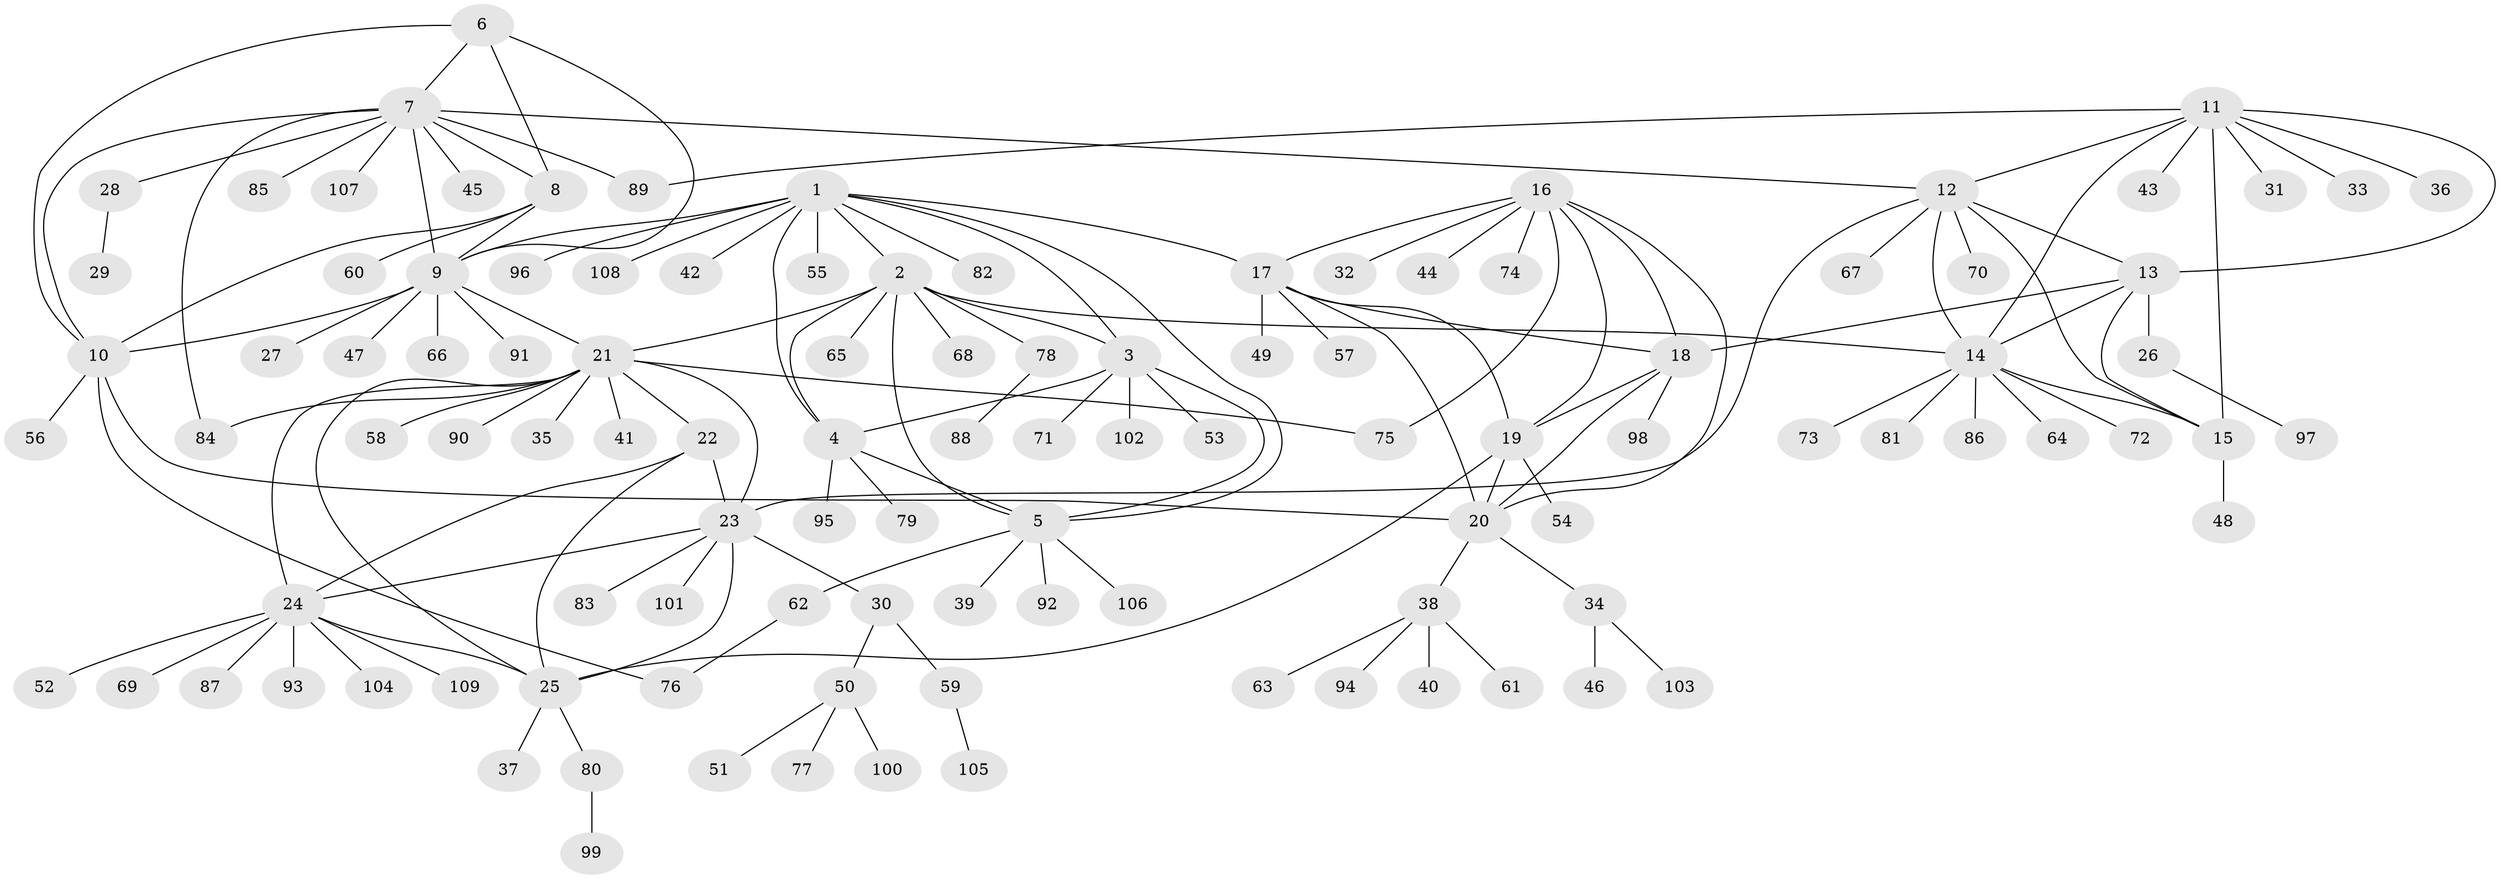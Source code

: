 // coarse degree distribution, {7: 0.0625, 11: 0.03125, 4: 0.0625, 5: 0.03125, 10: 0.03125, 6: 0.0625, 8: 0.03125, 9: 0.03125, 1: 0.65625}
// Generated by graph-tools (version 1.1) at 2025/19/03/04/25 18:19:48]
// undirected, 109 vertices, 148 edges
graph export_dot {
graph [start="1"]
  node [color=gray90,style=filled];
  1;
  2;
  3;
  4;
  5;
  6;
  7;
  8;
  9;
  10;
  11;
  12;
  13;
  14;
  15;
  16;
  17;
  18;
  19;
  20;
  21;
  22;
  23;
  24;
  25;
  26;
  27;
  28;
  29;
  30;
  31;
  32;
  33;
  34;
  35;
  36;
  37;
  38;
  39;
  40;
  41;
  42;
  43;
  44;
  45;
  46;
  47;
  48;
  49;
  50;
  51;
  52;
  53;
  54;
  55;
  56;
  57;
  58;
  59;
  60;
  61;
  62;
  63;
  64;
  65;
  66;
  67;
  68;
  69;
  70;
  71;
  72;
  73;
  74;
  75;
  76;
  77;
  78;
  79;
  80;
  81;
  82;
  83;
  84;
  85;
  86;
  87;
  88;
  89;
  90;
  91;
  92;
  93;
  94;
  95;
  96;
  97;
  98;
  99;
  100;
  101;
  102;
  103;
  104;
  105;
  106;
  107;
  108;
  109;
  1 -- 2;
  1 -- 3;
  1 -- 4;
  1 -- 5;
  1 -- 9;
  1 -- 17;
  1 -- 42;
  1 -- 55;
  1 -- 82;
  1 -- 96;
  1 -- 108;
  2 -- 3;
  2 -- 4;
  2 -- 5;
  2 -- 14;
  2 -- 21;
  2 -- 65;
  2 -- 68;
  2 -- 78;
  3 -- 4;
  3 -- 5;
  3 -- 53;
  3 -- 71;
  3 -- 102;
  4 -- 5;
  4 -- 79;
  4 -- 95;
  5 -- 39;
  5 -- 62;
  5 -- 92;
  5 -- 106;
  6 -- 7;
  6 -- 8;
  6 -- 9;
  6 -- 10;
  7 -- 8;
  7 -- 9;
  7 -- 10;
  7 -- 12;
  7 -- 28;
  7 -- 45;
  7 -- 84;
  7 -- 85;
  7 -- 89;
  7 -- 107;
  8 -- 9;
  8 -- 10;
  8 -- 60;
  9 -- 10;
  9 -- 21;
  9 -- 27;
  9 -- 47;
  9 -- 66;
  9 -- 91;
  10 -- 20;
  10 -- 56;
  10 -- 76;
  11 -- 12;
  11 -- 13;
  11 -- 14;
  11 -- 15;
  11 -- 31;
  11 -- 33;
  11 -- 36;
  11 -- 43;
  11 -- 89;
  12 -- 13;
  12 -- 14;
  12 -- 15;
  12 -- 23;
  12 -- 67;
  12 -- 70;
  13 -- 14;
  13 -- 15;
  13 -- 18;
  13 -- 26;
  14 -- 15;
  14 -- 64;
  14 -- 72;
  14 -- 73;
  14 -- 81;
  14 -- 86;
  15 -- 48;
  16 -- 17;
  16 -- 18;
  16 -- 19;
  16 -- 20;
  16 -- 32;
  16 -- 44;
  16 -- 74;
  16 -- 75;
  17 -- 18;
  17 -- 19;
  17 -- 20;
  17 -- 49;
  17 -- 57;
  18 -- 19;
  18 -- 20;
  18 -- 98;
  19 -- 20;
  19 -- 25;
  19 -- 54;
  20 -- 34;
  20 -- 38;
  21 -- 22;
  21 -- 23;
  21 -- 24;
  21 -- 25;
  21 -- 35;
  21 -- 41;
  21 -- 58;
  21 -- 75;
  21 -- 84;
  21 -- 90;
  22 -- 23;
  22 -- 24;
  22 -- 25;
  23 -- 24;
  23 -- 25;
  23 -- 30;
  23 -- 83;
  23 -- 101;
  24 -- 25;
  24 -- 52;
  24 -- 69;
  24 -- 87;
  24 -- 93;
  24 -- 104;
  24 -- 109;
  25 -- 37;
  25 -- 80;
  26 -- 97;
  28 -- 29;
  30 -- 50;
  30 -- 59;
  34 -- 46;
  34 -- 103;
  38 -- 40;
  38 -- 61;
  38 -- 63;
  38 -- 94;
  50 -- 51;
  50 -- 77;
  50 -- 100;
  59 -- 105;
  62 -- 76;
  78 -- 88;
  80 -- 99;
}
